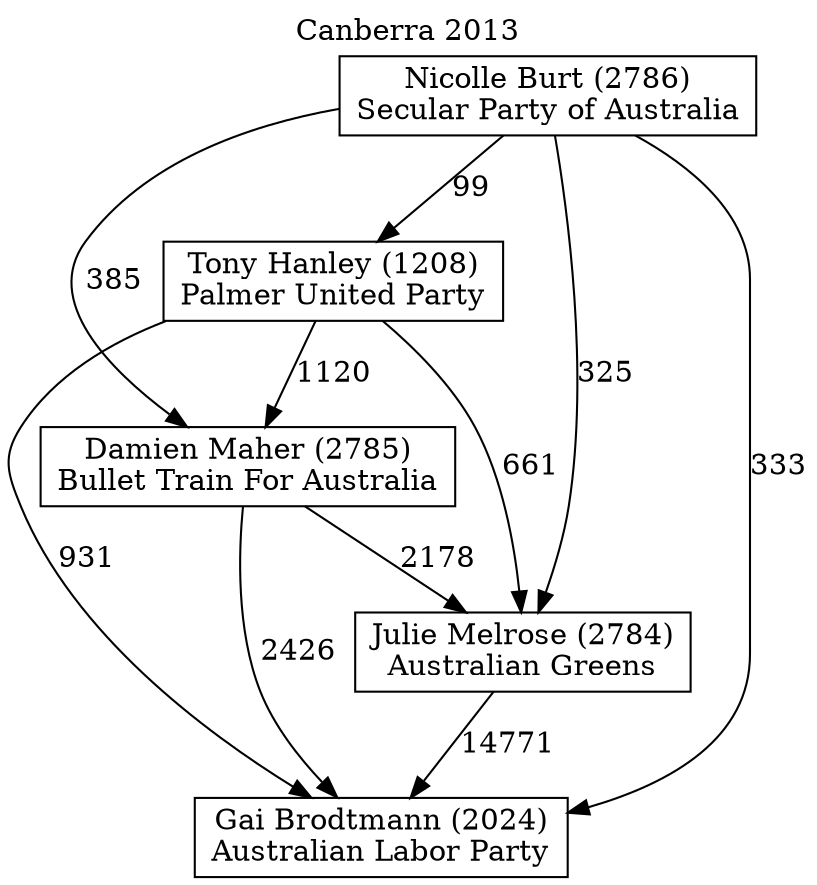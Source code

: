 // House preference flow
digraph "Gai Brodtmann (2024)_Canberra_2013" {
	graph [label="Canberra 2013" labelloc=t mclimit=10]
	node [shape=box]
	"Gai Brodtmann (2024)" [label="Gai Brodtmann (2024)
Australian Labor Party"]
	"Julie Melrose (2784)" [label="Julie Melrose (2784)
Australian Greens"]
	"Damien Maher (2785)" [label="Damien Maher (2785)
Bullet Train For Australia"]
	"Tony Hanley (1208)" [label="Tony Hanley (1208)
Palmer United Party"]
	"Nicolle Burt (2786)" [label="Nicolle Burt (2786)
Secular Party of Australia"]
	"Julie Melrose (2784)" -> "Gai Brodtmann (2024)" [label=14771]
	"Damien Maher (2785)" -> "Julie Melrose (2784)" [label=2178]
	"Tony Hanley (1208)" -> "Damien Maher (2785)" [label=1120]
	"Nicolle Burt (2786)" -> "Tony Hanley (1208)" [label=99]
	"Damien Maher (2785)" -> "Gai Brodtmann (2024)" [label=2426]
	"Tony Hanley (1208)" -> "Gai Brodtmann (2024)" [label=931]
	"Nicolle Burt (2786)" -> "Gai Brodtmann (2024)" [label=333]
	"Nicolle Burt (2786)" -> "Damien Maher (2785)" [label=385]
	"Tony Hanley (1208)" -> "Julie Melrose (2784)" [label=661]
	"Nicolle Burt (2786)" -> "Julie Melrose (2784)" [label=325]
}
